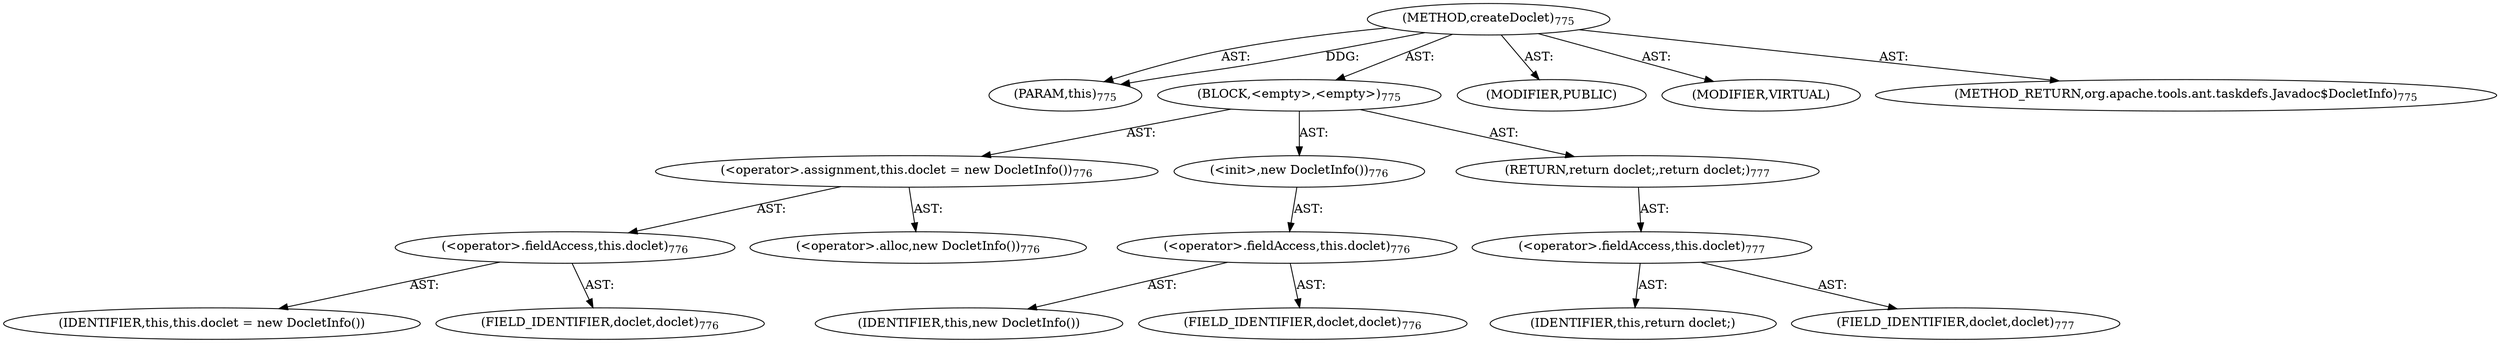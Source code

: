 digraph "createDoclet" {  
"111669149751" [label = <(METHOD,createDoclet)<SUB>775</SUB>> ]
"115964117137" [label = <(PARAM,this)<SUB>775</SUB>> ]
"25769803852" [label = <(BLOCK,&lt;empty&gt;,&lt;empty&gt;)<SUB>775</SUB>> ]
"30064771306" [label = <(&lt;operator&gt;.assignment,this.doclet = new DocletInfo())<SUB>776</SUB>> ]
"30064771307" [label = <(&lt;operator&gt;.fieldAccess,this.doclet)<SUB>776</SUB>> ]
"68719476996" [label = <(IDENTIFIER,this,this.doclet = new DocletInfo())> ]
"55834574925" [label = <(FIELD_IDENTIFIER,doclet,doclet)<SUB>776</SUB>> ]
"30064771308" [label = <(&lt;operator&gt;.alloc,new DocletInfo())<SUB>776</SUB>> ]
"30064771309" [label = <(&lt;init&gt;,new DocletInfo())<SUB>776</SUB>> ]
"30064771310" [label = <(&lt;operator&gt;.fieldAccess,this.doclet)<SUB>776</SUB>> ]
"68719476997" [label = <(IDENTIFIER,this,new DocletInfo())> ]
"55834574926" [label = <(FIELD_IDENTIFIER,doclet,doclet)<SUB>776</SUB>> ]
"146028888078" [label = <(RETURN,return doclet;,return doclet;)<SUB>777</SUB>> ]
"30064771311" [label = <(&lt;operator&gt;.fieldAccess,this.doclet)<SUB>777</SUB>> ]
"68719476998" [label = <(IDENTIFIER,this,return doclet;)> ]
"55834574927" [label = <(FIELD_IDENTIFIER,doclet,doclet)<SUB>777</SUB>> ]
"133143986335" [label = <(MODIFIER,PUBLIC)> ]
"133143986336" [label = <(MODIFIER,VIRTUAL)> ]
"128849018935" [label = <(METHOD_RETURN,org.apache.tools.ant.taskdefs.Javadoc$DocletInfo)<SUB>775</SUB>> ]
  "111669149751" -> "115964117137"  [ label = "AST: "] 
  "111669149751" -> "25769803852"  [ label = "AST: "] 
  "111669149751" -> "133143986335"  [ label = "AST: "] 
  "111669149751" -> "133143986336"  [ label = "AST: "] 
  "111669149751" -> "128849018935"  [ label = "AST: "] 
  "25769803852" -> "30064771306"  [ label = "AST: "] 
  "25769803852" -> "30064771309"  [ label = "AST: "] 
  "25769803852" -> "146028888078"  [ label = "AST: "] 
  "30064771306" -> "30064771307"  [ label = "AST: "] 
  "30064771306" -> "30064771308"  [ label = "AST: "] 
  "30064771307" -> "68719476996"  [ label = "AST: "] 
  "30064771307" -> "55834574925"  [ label = "AST: "] 
  "30064771309" -> "30064771310"  [ label = "AST: "] 
  "30064771310" -> "68719476997"  [ label = "AST: "] 
  "30064771310" -> "55834574926"  [ label = "AST: "] 
  "146028888078" -> "30064771311"  [ label = "AST: "] 
  "30064771311" -> "68719476998"  [ label = "AST: "] 
  "30064771311" -> "55834574927"  [ label = "AST: "] 
  "111669149751" -> "115964117137"  [ label = "DDG: "] 
}
